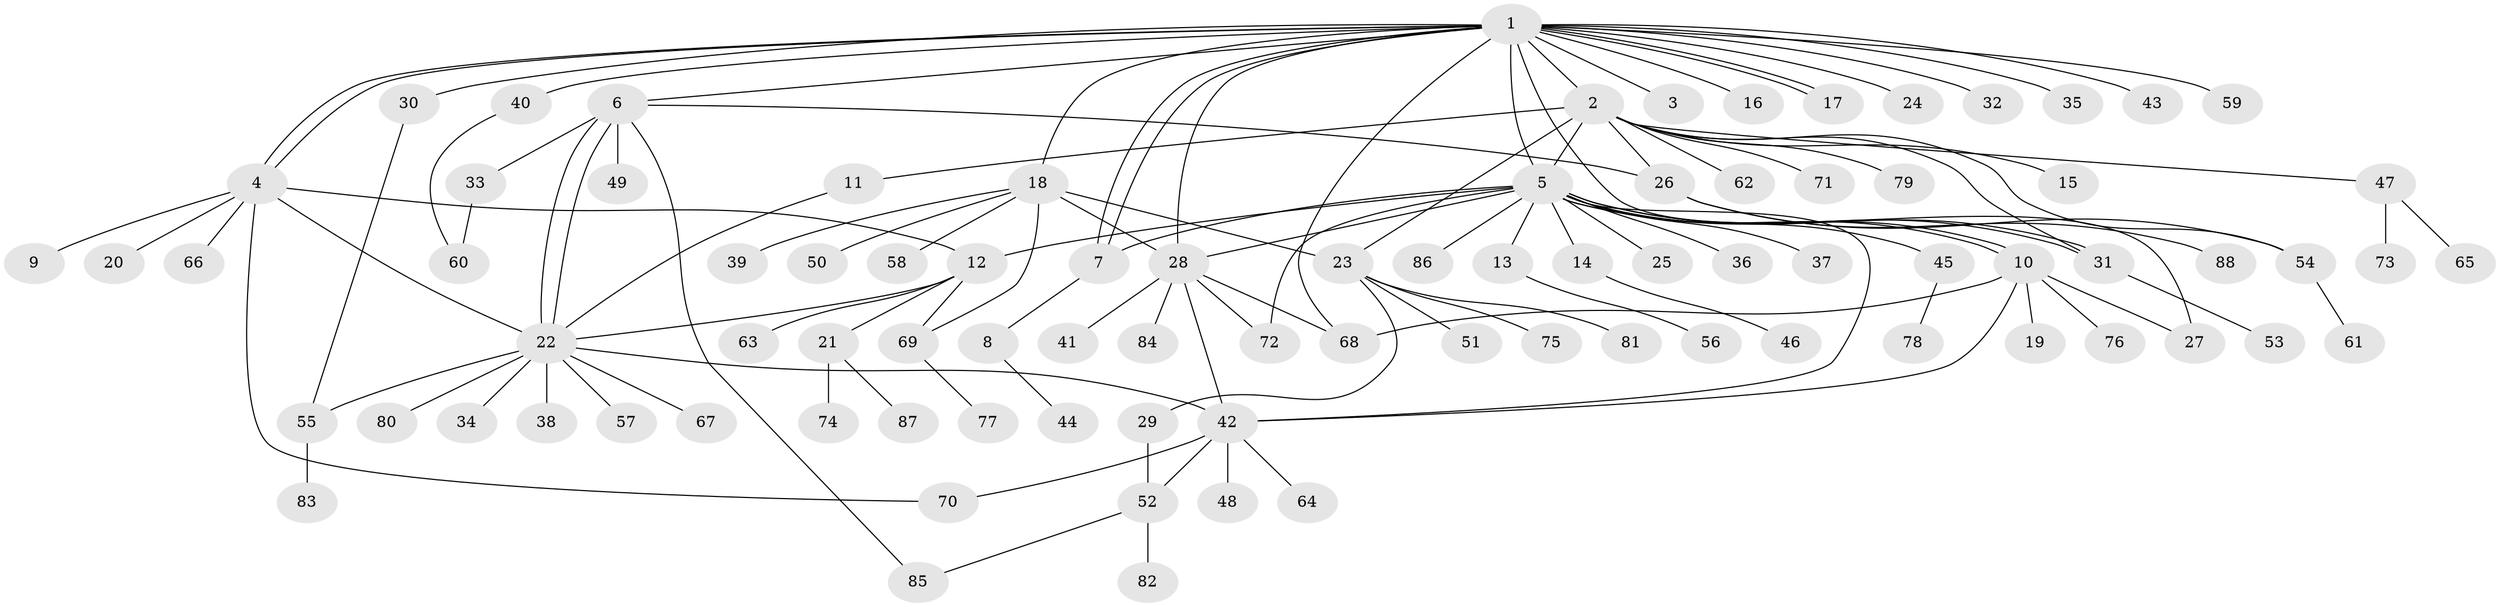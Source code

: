 // coarse degree distribution, {21: 0.014705882352941176, 12: 0.014705882352941176, 1: 0.5735294117647058, 7: 0.029411764705882353, 19: 0.014705882352941176, 4: 0.014705882352941176, 2: 0.19117647058823528, 5: 0.029411764705882353, 6: 0.04411764705882353, 11: 0.014705882352941176, 3: 0.058823529411764705}
// Generated by graph-tools (version 1.1) at 2025/41/03/06/25 10:41:48]
// undirected, 88 vertices, 118 edges
graph export_dot {
graph [start="1"]
  node [color=gray90,style=filled];
  1;
  2;
  3;
  4;
  5;
  6;
  7;
  8;
  9;
  10;
  11;
  12;
  13;
  14;
  15;
  16;
  17;
  18;
  19;
  20;
  21;
  22;
  23;
  24;
  25;
  26;
  27;
  28;
  29;
  30;
  31;
  32;
  33;
  34;
  35;
  36;
  37;
  38;
  39;
  40;
  41;
  42;
  43;
  44;
  45;
  46;
  47;
  48;
  49;
  50;
  51;
  52;
  53;
  54;
  55;
  56;
  57;
  58;
  59;
  60;
  61;
  62;
  63;
  64;
  65;
  66;
  67;
  68;
  69;
  70;
  71;
  72;
  73;
  74;
  75;
  76;
  77;
  78;
  79;
  80;
  81;
  82;
  83;
  84;
  85;
  86;
  87;
  88;
  1 -- 2;
  1 -- 3;
  1 -- 4;
  1 -- 4;
  1 -- 5;
  1 -- 6;
  1 -- 7;
  1 -- 7;
  1 -- 16;
  1 -- 17;
  1 -- 17;
  1 -- 18;
  1 -- 24;
  1 -- 27;
  1 -- 28;
  1 -- 30;
  1 -- 32;
  1 -- 35;
  1 -- 40;
  1 -- 43;
  1 -- 59;
  1 -- 68;
  2 -- 5;
  2 -- 11;
  2 -- 15;
  2 -- 23;
  2 -- 26;
  2 -- 31;
  2 -- 47;
  2 -- 54;
  2 -- 62;
  2 -- 71;
  2 -- 79;
  4 -- 9;
  4 -- 12;
  4 -- 20;
  4 -- 22;
  4 -- 66;
  4 -- 70;
  5 -- 7;
  5 -- 10;
  5 -- 10;
  5 -- 12;
  5 -- 13;
  5 -- 14;
  5 -- 25;
  5 -- 28;
  5 -- 31;
  5 -- 31;
  5 -- 36;
  5 -- 37;
  5 -- 42;
  5 -- 45;
  5 -- 72;
  5 -- 86;
  6 -- 22;
  6 -- 22;
  6 -- 26;
  6 -- 33;
  6 -- 49;
  6 -- 85;
  7 -- 8;
  8 -- 44;
  10 -- 19;
  10 -- 27;
  10 -- 42;
  10 -- 68;
  10 -- 76;
  11 -- 22;
  12 -- 21;
  12 -- 22;
  12 -- 63;
  12 -- 69;
  13 -- 56;
  14 -- 46;
  18 -- 23;
  18 -- 28;
  18 -- 39;
  18 -- 50;
  18 -- 58;
  18 -- 69;
  21 -- 74;
  21 -- 87;
  22 -- 34;
  22 -- 38;
  22 -- 42;
  22 -- 55;
  22 -- 57;
  22 -- 67;
  22 -- 80;
  23 -- 29;
  23 -- 51;
  23 -- 75;
  23 -- 81;
  26 -- 54;
  26 -- 88;
  28 -- 41;
  28 -- 42;
  28 -- 68;
  28 -- 72;
  28 -- 84;
  29 -- 52;
  30 -- 55;
  31 -- 53;
  33 -- 60;
  40 -- 60;
  42 -- 48;
  42 -- 52;
  42 -- 64;
  42 -- 70;
  45 -- 78;
  47 -- 65;
  47 -- 73;
  52 -- 82;
  52 -- 85;
  54 -- 61;
  55 -- 83;
  69 -- 77;
}
